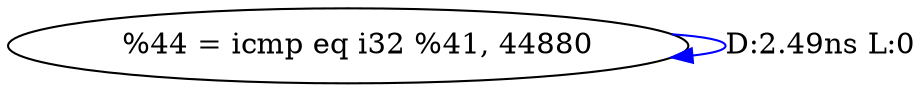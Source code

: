 digraph {
Node0x2b17590[label="  %44 = icmp eq i32 %41, 44880"];
Node0x2b17590 -> Node0x2b17590[label="D:2.49ns L:0",color=blue];
}

